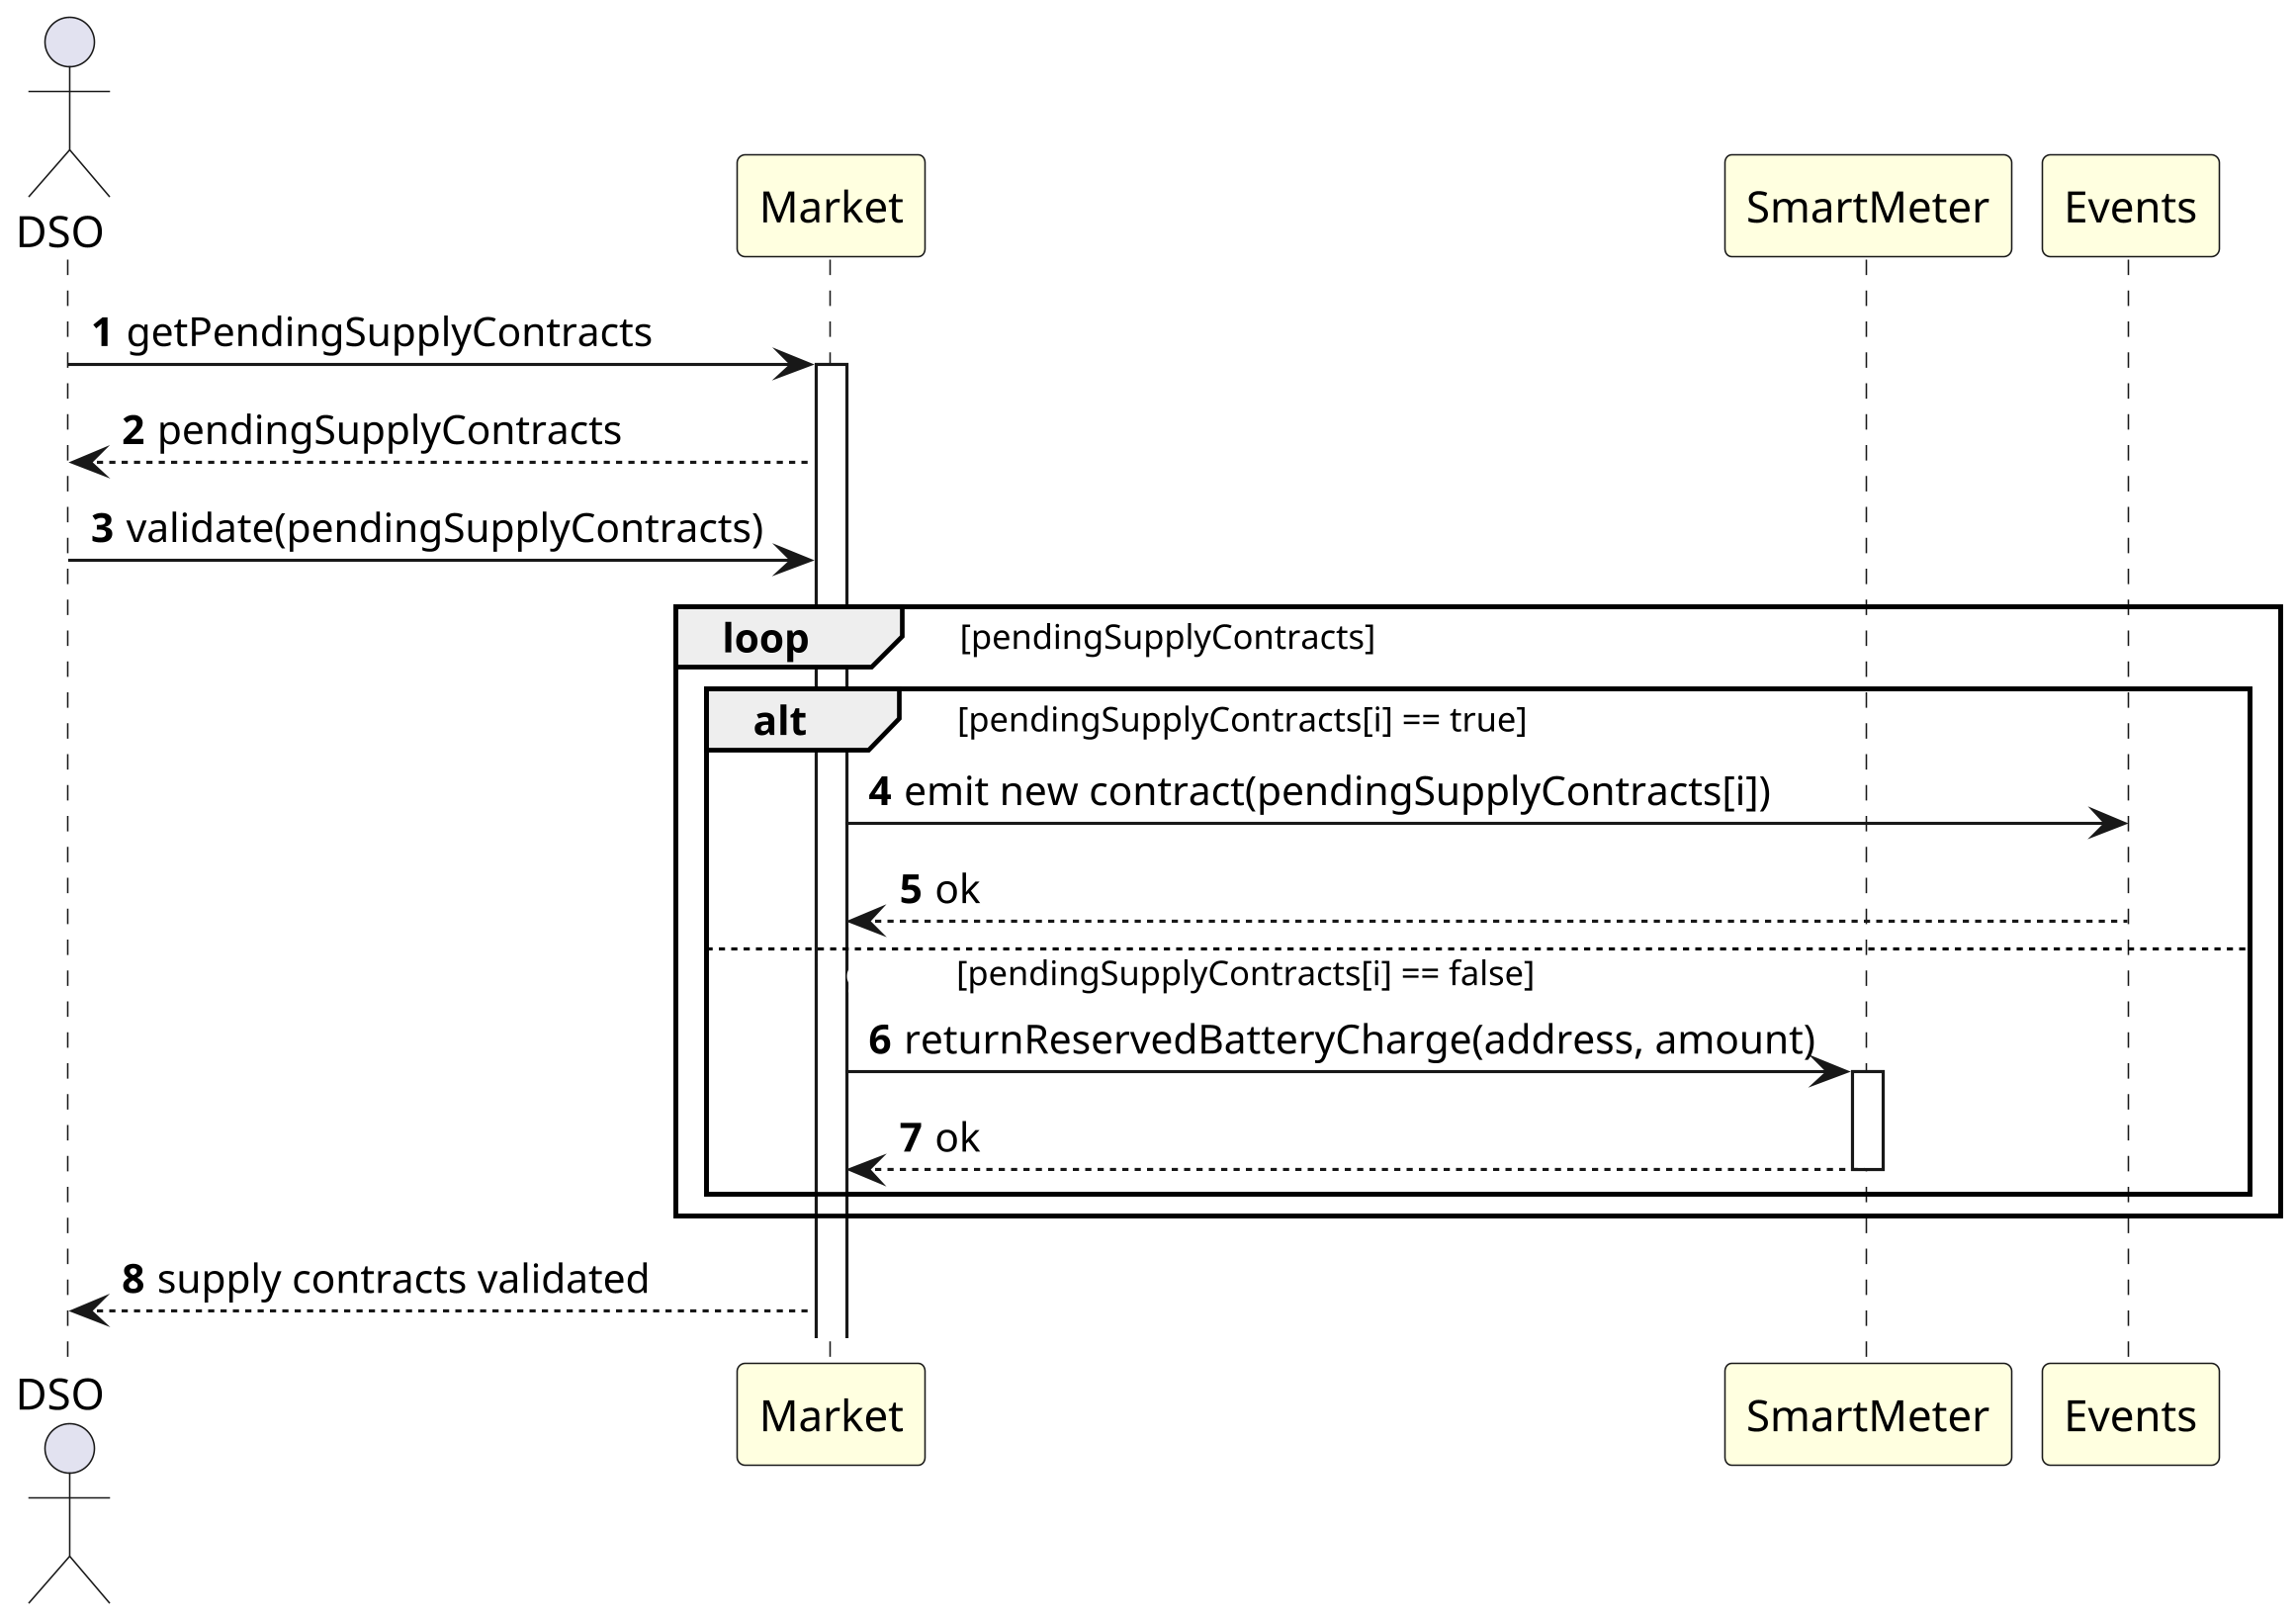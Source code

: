 @startuml pendingSupplyContracts
<style>
sequenceDiagram  {
  group {
    FontColor white
    FontStyle normal
  }
}
</STYLE>

actor DSO
participant Market #LightYellow
participant SmartMeter #LightYellow
participant Events #LightYellow 

skinparam dpi 300

autonumber

DSO -> Market++: getPendingSupplyContracts
Market --> DSO: pendingSupplyContracts
DSO -> Market: validate(pendingSupplyContracts)
loop <color:black>[pendingSupplyContracts]</color>
alt <color:black>[pendingSupplyContracts[i] == true]</color>
Market -> Events: emit new contract(pendingSupplyContracts[i])
Events --> Market: ok
else pendingSupp <color:black>[pendingSupplyContracts[i] == false]</color>
Market -> SmartMeter ++: returnReservedBatteryCharge(address, amount)
SmartMeter --> Market --: ok
end
end
Market --> DSO: supply contracts validated
@enduml